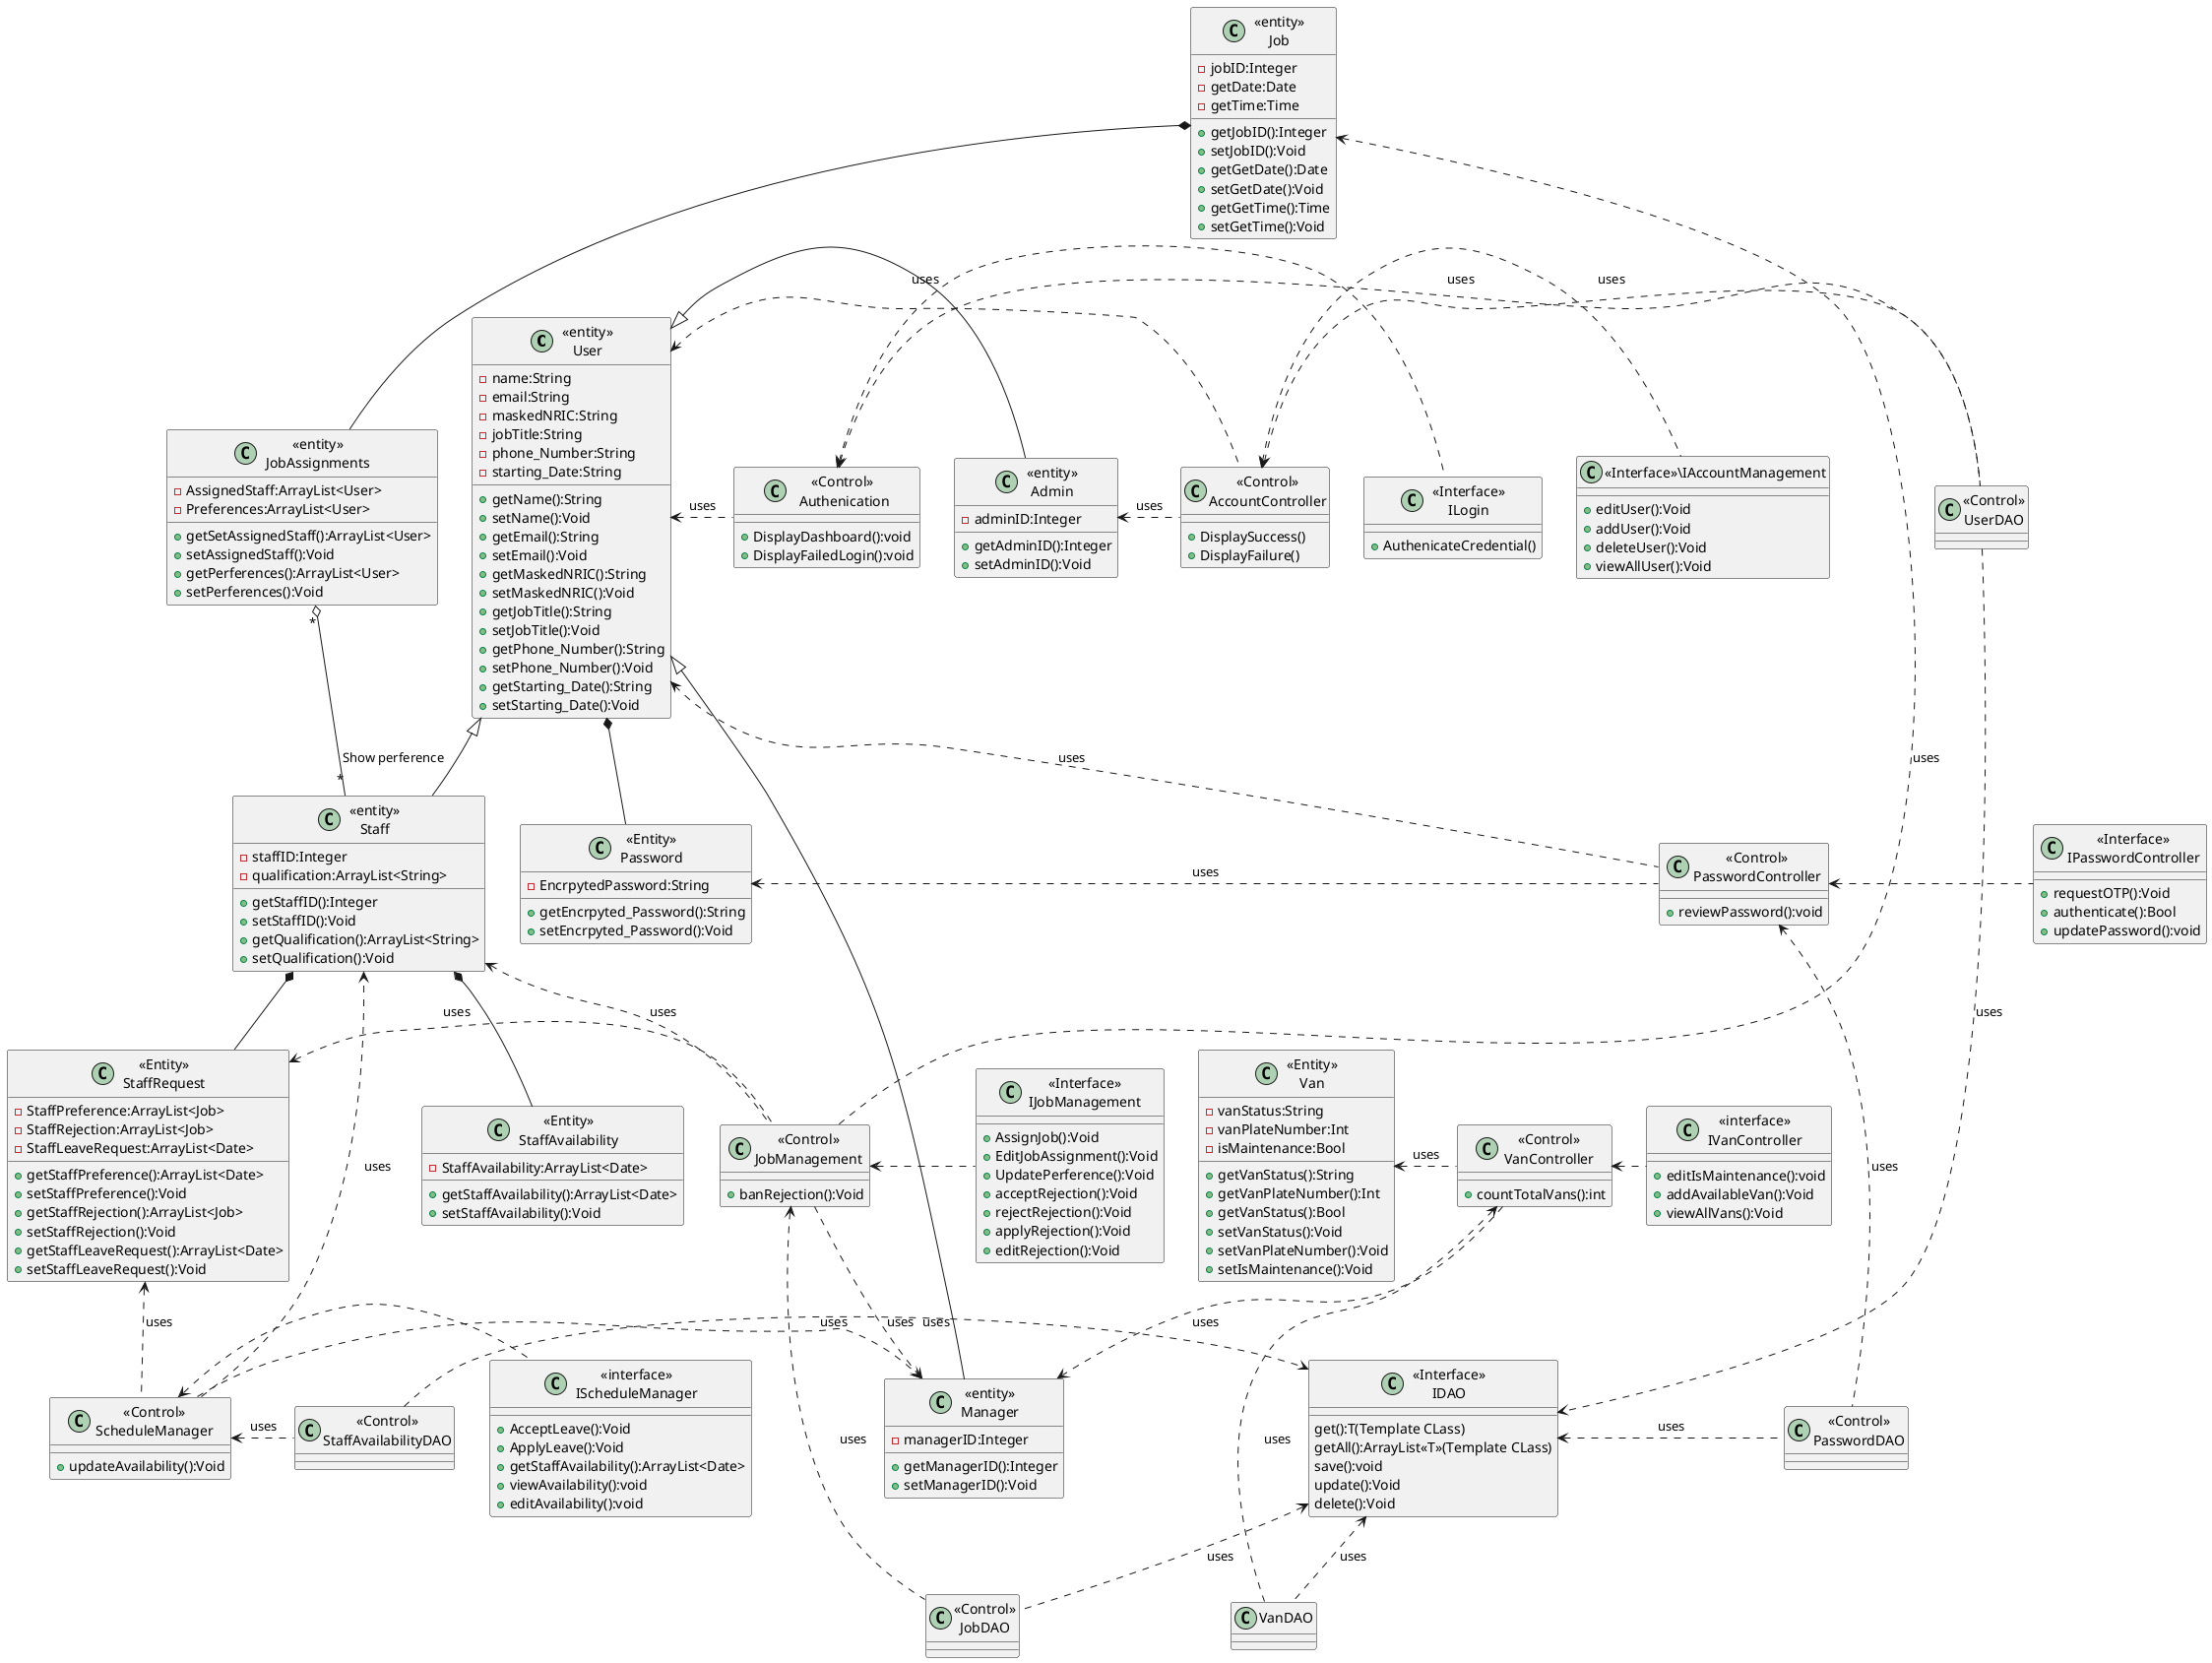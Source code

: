 @startuml

class User as "<<entity>>\nUser"{
 -name:String
 -email:String
 -maskedNRIC:String
 -jobTitle:String
 -phone_Number:String
 -starting_Date:String
 +getName():String
 +setName():Void
 +getEmail():String
 +setEmail():Void
 +getMaskedNRIC():String
+setMaskedNRIC():Void
 +getJobTitle():String
 +setJobTitle():Void
 +getPhone_Number():String
 +setPhone_Number():Void
 +getStarting_Date():String
 +setStarting_Date():Void
}

class Staff as "<<entity>>\nStaff"{
 -staffID:Integer
 +getStaffID():Integer
 +setStaffID():Void
 -qualification:ArrayList<String>
 +getQualification():ArrayList<String>
 +setQualification():Void
}

class Admin as "<<entity>>\nAdmin"{
 -adminID:Integer
 +getAdminID():Integer
 +setAdminID():Void
}

class Manager as "<<entity>>\nManager"{
 -managerID:Integer
 +getManagerID():Integer
 +setManagerID():Void
}

class Job as "<<entity>>\nJob" {
 -jobID:Integer
 -getDate:Date
 -getTime:Time
 +getJobID():Integer
 +setJobID():Void
 +getGetDate():Date
 +setGetDate():Void
 +getGetTime():Time
 +setGetTime():Void

}

class Van as "<<Entity>>\nVan"{
-vanStatus:String
-vanPlateNumber:Int
-isMaintenance:Bool
+getVanStatus():String
+getVanPlateNumber():Int
+getVanStatus():Bool
+setVanStatus():Void
+setVanPlateNumber():Void
+setIsMaintenance():Void
}

class JobAssignments as "<<entity>>\nJobAssignments"
{
   -AssignedStaff:ArrayList<User>
   -Preferences:ArrayList<User>
   +getSetAssignedStaff():ArrayList<User>
   +setAssignedStaff():Void
   +getPerferences():ArrayList<User>
   +setPerferences():Void
}
class Password as "<<Entity>>\nPassword"{
  -EncrpytedPassword:String
  +getEncrpyted_Password():String
  +setEncrpyted_Password():Void
}
class StaffAvailability as "<<Entity>>\nStaffAvailability"{
  -StaffAvailability:ArrayList<Date>
  +getStaffAvailability():ArrayList<Date>
  +setStaffAvailability():Void
}
class StaffRequest as "<<Entity>>\nStaffRequest"{
  -StaffPreference:ArrayList<Job>
  -StaffRejection:ArrayList<Job>
  -StaffLeaveRequest:ArrayList<Date>
  +getStaffPreference():ArrayList<Date>
  +setStaffPreference():Void
  +getStaffRejection():ArrayList<Job>
  +setStaffRejection():Void
  +getStaffLeaveRequest():ArrayList<Date>
  +setStaffLeaveRequest():Void

}

'DAO
class DAO as "<<Interface>>\nIDAO" {
  get():T(Template CLass)
  getAll():ArrayList<<T>>(Template CLass)
  save():void
  update():Void
  delete():Void
}
class JobDAO as "<<Control>>\nJobDAO" {

}
class StaffAvailabilityDAO as "<<Control>>\nStaffAvailabilityDAO" {

}
class  UserDAO as "<<Control>>\nUserDAO" {

}
class PasswordDAO as "<<Control>>\nPasswordDAO" {

}
class StaffAvailabilityDAO as "<<Control>>\nStaffAvailabilityDAO" {

}

'Controller' class
class LoginController as "<<Control>>\n Authenication" {
  +DisplayDashboard():void
  +DisplayFailedLogin():void
}

class ILoginController as "<<Interface>>\nILogin"{
  +AuthenicateCredential()
}

class AccountController as "<<Control>>\nAccountController"{
  +DisplaySuccess()
  +DisplayFailure()
}

class IAccountController as "<<Interface>>\IAccountManagement"{
  +editUser():Void
  +addUser():Void
  +deleteUser():Void
  +viewAllUser():Void
}

class PasswordController as "<<Control>>\nPasswordController"{
  +reviewPassword():void
}
class IPasswordController as "<<Interface>>\nIPasswordController"{
  +requestOTP():Void
  +authenticate():Bool
  +updatePassword():void
}

class VanController as "<<Control>>\nVanController"{
  +countTotalVans():int
}
class IVanController as "<<interface>>\nIVanController"{
  +editIsMaintenance():void
  +addAvailableVan():Void
  +viewAllVans():Void
}

class JobManagement as "<<Control>>\nJobManagement"{

  +banRejection():Void
}
class IJobManagement as "<<Interface>>\nIJobManagement"{
  +AssignJob():Void
  +EditJobAssignment():Void
  +UpdatePerference():Void
  +acceptRejection():Void
  +rejectRejection():Void
  +applyRejection():Void
  +editRejection():Void
}

class ScheduleManager as "<<Control>>\nScheduleManager"{
  +updateAvailability():Void
}
class IScheduleManager as "<<interface>>\nIScheduleManager"{
  +AcceptLeave():Void
  +ApplyLeave():Void
  +getStaffAvailability():ArrayList<Date>
  +viewAvailability():void
  +editAvailability():void
}
' Inheritance
User <|-- Staff
User <|-u- Manager
User <|- Admin

'Association
' Manager -- Van : Manages
' Manager -- JobAssignments : Assign

'Aggregation
JobAssignments "*" o-- "*" Staff : Show perference

' Composite
User  *--  Password
Job  *-- JobAssignments
Staff  *-- StaffAvailability
Staff *-- StaffRequest

' Dependency
Admin <. AccountController : uses
User <. AccountController : uses
User <. PasswordController : uses
Password <. PasswordController : uses
Van <. VanController : uses
Manager <.u. VanController : uses
Manager <.l. ScheduleManager : uses
StaffRequest <.. ScheduleManager : uses
Staff <.u. ScheduleManager : uses
Manager <.u. JobManagement : uses
Staff <.d. JobManagement  : uses
StaffRequest <.r. JobManagement :uses
Job <.. JobManagement :uses
User <. LoginController :uses
'DAO Dependecy

DAO <.l. StaffAvailabilityDAO : uses
DAO <.r. PasswordDAO  : uses
DAO <.u. UserDAO  : uses
DAO <.d. JobDAO  : uses
DAO <.d. VanDAO  : uses

LoginController <. UserDAO :uses
AccountController <.  UserDAO : uses
PasswordController <. PasswordDAO : uses
ScheduleManager <. StaffAvailabilityDAO  : uses
JobManagement <. JobDAO : uses
VanController <. VanDAO : uses

LoginController <. ILoginController
AccountController <. IAccountController
PasswordController <. IPasswordController
VanController <. IVanController
ScheduleManager <. IScheduleManager
JobManagement <. IJobManagement

@enduml